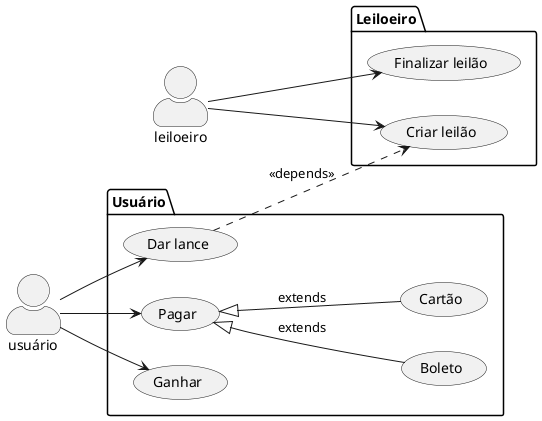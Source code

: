 @startuml usecase

skinparam actorStyle awesome

left to right direction
'actors
:leiloeiro: as lei
:usuário: as usu

'use cases
package Leiloeiro{
    (Criar leilão) as CL
    (Finalizar leilão) as FL
}
package Usuário{
    (Dar lance) as DL
    (Pagar) as PG
    (Ganhar) as GN
    (Cartão) as CT
    (Boleto) as BL
}

'connections
lei -> CL
lei --> FL

usu -> DL
usu -> PG
PG <|-down- CT : extends
PG <|-d- BL : extends
usu --> GN

DL ..> CL : <<depends>>

@enduml